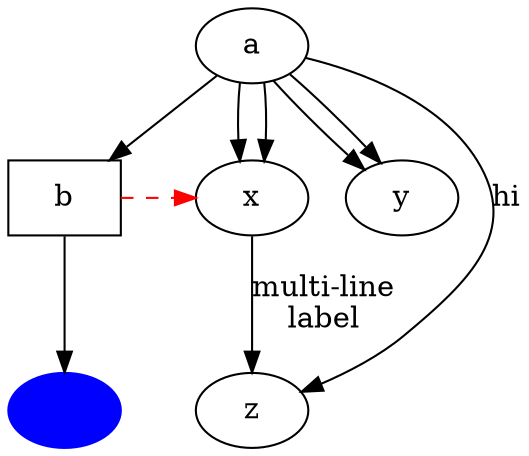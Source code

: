 digraph test3 {
       a -> b -> c;
       a -> {x y};
       b [shape=box];
       c [label="hello\nworld",color=blue,fontsize=0,
            fontname="Palatino-Italic",fontcolor=red,style=filled];
       a -> {x y};
       b [shape=box];
       c [label="hello\nworld",color=blue,fontsize=9223372036854775785,
            fontname="Palatino-Italic",fontcolor=red,style=filled];
       a -> z [label="hi", weight=2147483649];
       x -> z [label="multi-line\nlabel"];
       edge [style=dashed,color=red];
       b -> x;
       {rank=same; b x}
}

